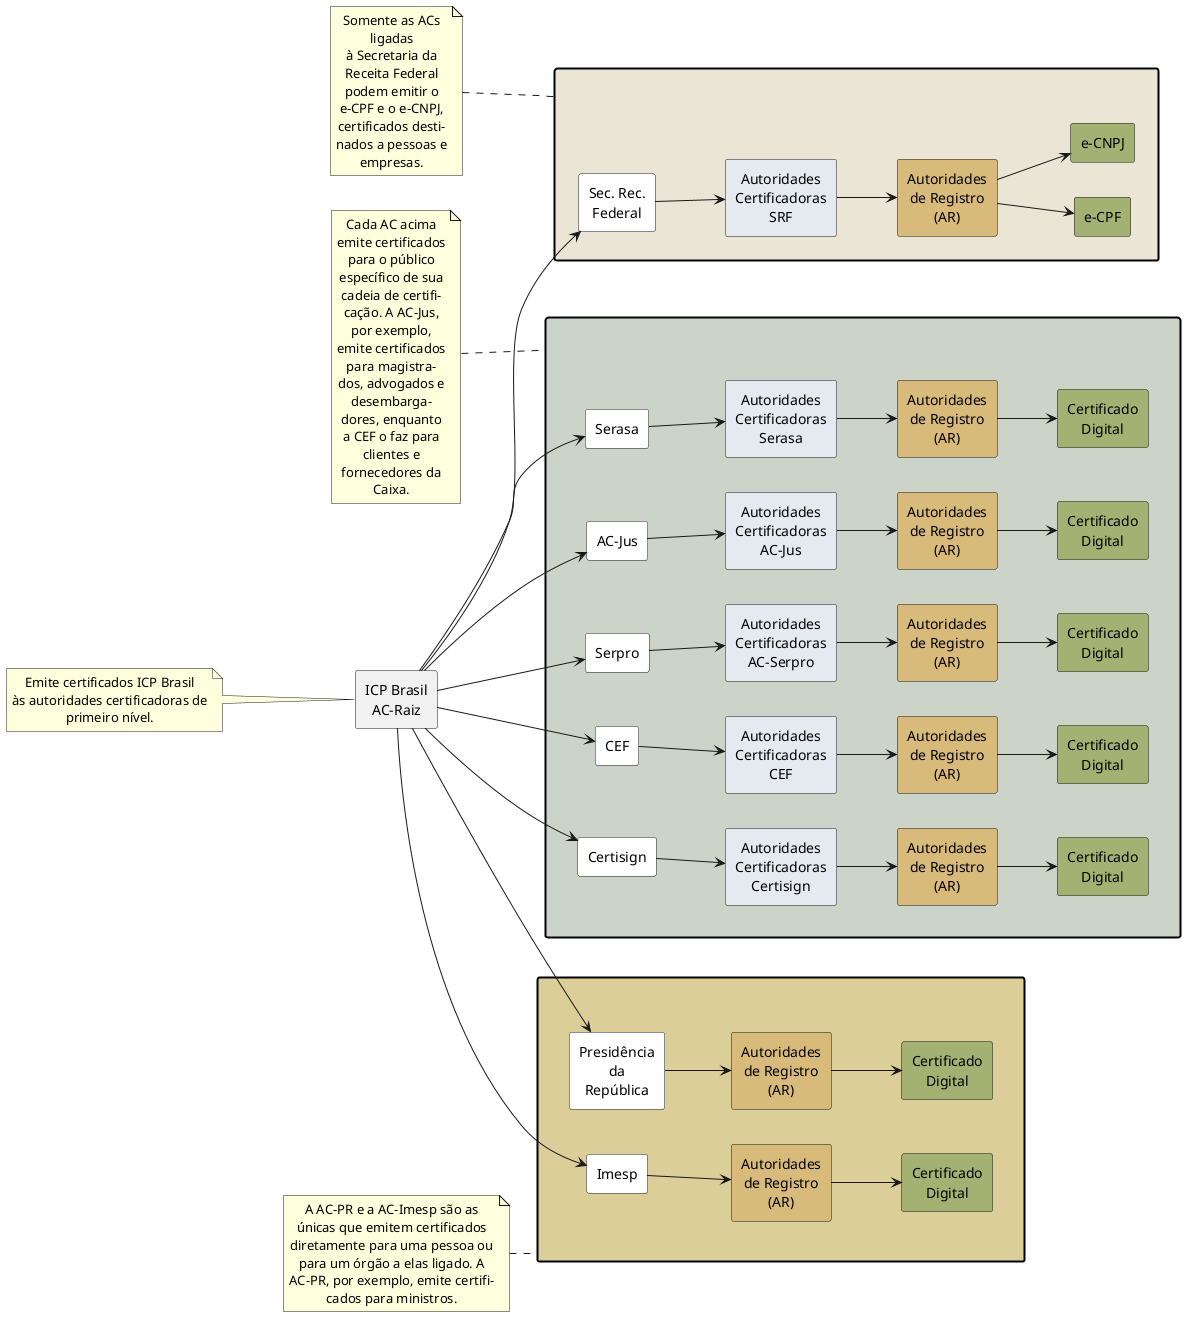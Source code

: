 {
  "sha1": "8gm3l69dy8qoooh1t4osiwimjngwxw1",
  "insertion": {
    "when": "2024-05-30T20:48:21.418Z",
    "url": "https://forum.plantuml.net/17600/note-and-position-not-rendering-correctly-on-cheerpj",
    "user": "plantuml@gmail.com"
  }
}
@startuml
skinparam defaultTextAlignment center
left to right direction

skinparam rectangle {
  BackgroundColor<< white >> #FFFFFF
  BackgroundColor<< blue >>  #E4EAF0
  BackgroundColor<< orange >> #D8BA7A
  BackgroundColor<< green >> #A3B172
}

hide stereotype

rectangle "ICP Brasil\nAC-Raiz" as ACRaiz
note left: Emite certificados ICP Brasil\nàs autoridades certificadoras de\nprimeiro nível.

rectangle " " as SRFRet #EBE5D5;line:black;line.bold;text:blue {
  rectangle "Sec. Rec.\nFederal" as SRF << white >>
  rectangle "Autoridades\nCertificadoras\nSRF" as SRFCA << blue >>
  rectangle "Autoridades\nde Registro\n(AR)" as SRFAR << orange >>
  rectangle "e-CPF" as SRFeCPF << green >>
  rectangle "e-CNPJ" as SRFeCNPJ << green >>
}
note left of SRFRet
Somente as ACs
ligadas
à Secretaria da
Receita Federal
podem emitir o
e-CPF e o e-CNPJ,
certificados desti-
nados a pessoas e
empresas.
end note

rectangle "  " as ACRet #CCD4C9;line:black;line.bold;text:blue  {
  together {
    rectangle "Serasa" as Serasa << white >>
    rectangle "Autoridades\nCertificadoras\nSerasa" as SerasaCA << blue >>
    rectangle "Autoridades\nde Registro\n(AR)" as SerasaAR << orange >>
    rectangle "Certificado\nDigital" as SerasaCert << green >>
  }

  together {
    rectangle "AC-Jus" as Jus << white >>
    rectangle "Autoridades\nCertificadoras\nAC-Jus" as JusCA << blue >>
    rectangle "Autoridades\nde Registro\n(AR)" as JusAR << orange >>
    rectangle "Certificado\nDigital" as JusCert << green >>
  }

  together {
    rectangle "Serpro" as Serpro << white >>
    rectangle "Autoridades\nCertificadoras\nAC-Serpro" as SerproCA << blue >>
    rectangle "Autoridades\nde Registro\n(AR)" as SerproAR << orange >>
    rectangle "Certificado\nDigital" as SerproCert << green >>
  }

  together {
    rectangle "CEF" as CEF << white >>
    rectangle "Autoridades\nCertificadoras\nCEF" as CEFCA << blue >>
    rectangle "Autoridades\nde Registro\n(AR)" as CEFAR << orange >>
    rectangle "Certificado\nDigital" as CEFCert << green >>
  }

  together {
    rectangle "Certisign" as Certisign << white >>
    rectangle "Autoridades\nCertificadoras\nCertisign" as CertisignCA << blue >>
    rectangle "Autoridades\nde Registro\n(AR)" as CertisignAR << orange >>
    rectangle "Certificado\nDigital" as CertisignCert << green >>
  }
}
note left of ACRet
Cada AC acima
emite certificados
para o público
específico de sua
cadeia de certifi-
cação. A AC-Jus,
por exemplo,
emite certificados
para magistra-
dos, advogados e
desembarga-
dores, enquanto
a CEF o faz para
clientes e
fornecedores da
Caixa.
end note

rectangle "   " as PRRet #DBCE99;line:black;line.bold;text:blue {
  together {
    rectangle "Presidência\nda\nRepública" as PR << white >>
    rectangle "Autoridades\nde Registro\n(AR)" as PRAR << orange >>
    rectangle "Certificado\nDigital" as PRCert << green >>
  }

  together {
    rectangle "Imesp" as IMESP << white >>
    rectangle "Autoridades\nde Registro\n(AR)" as IMESPAR << orange >>
    rectangle "Certificado\nDigital" as IMESPCert << green >>
  }
}
note left of PRRet
A AC-PR e a AC-Imesp são as
únicas que emitem certificados
diretamente para uma pessoa ou
para um órgão a elas ligado. A
AC-PR, por exemplo, emite certifi-
cados para ministros.
end note

ACRaiz -down-> SRF
SRF -down-> SRFCA
SRFCA -down-> SRFAR
SRFAR -down-> SRFeCPF
SRFAR -down-> SRFeCNPJ

ACRaiz -down-> Serasa
Serasa -down-> SerasaCA
SerasaCA -down-> SerasaAR
SerasaAR -down-> SerasaCert

ACRaiz -down-> Jus
Jus -down-> JusCA
JusCA -down-> JusAR
JusAR -down-> JusCert

ACRaiz -down-> Serpro
Serpro -down-> SerproCA
SerproCA -down-> SerproAR
SerproAR -down-> SerproCert

ACRaiz -down-> CEF
CEF -down-> CEFCA
CEFCA -down-> CEFAR
CEFAR -down-> CEFCert

ACRaiz -down-> Certisign
Certisign -down-> CertisignCA
CertisignCA -down-> CertisignAR
CertisignAR -down-> CertisignCert

ACRaiz -down-> PR
PR -down-> PRAR
PRAR -down-> PRCert

ACRaiz -down-> IMESP
IMESP -down-> IMESPAR
IMESPAR -down-> IMESPCert
@enduml
